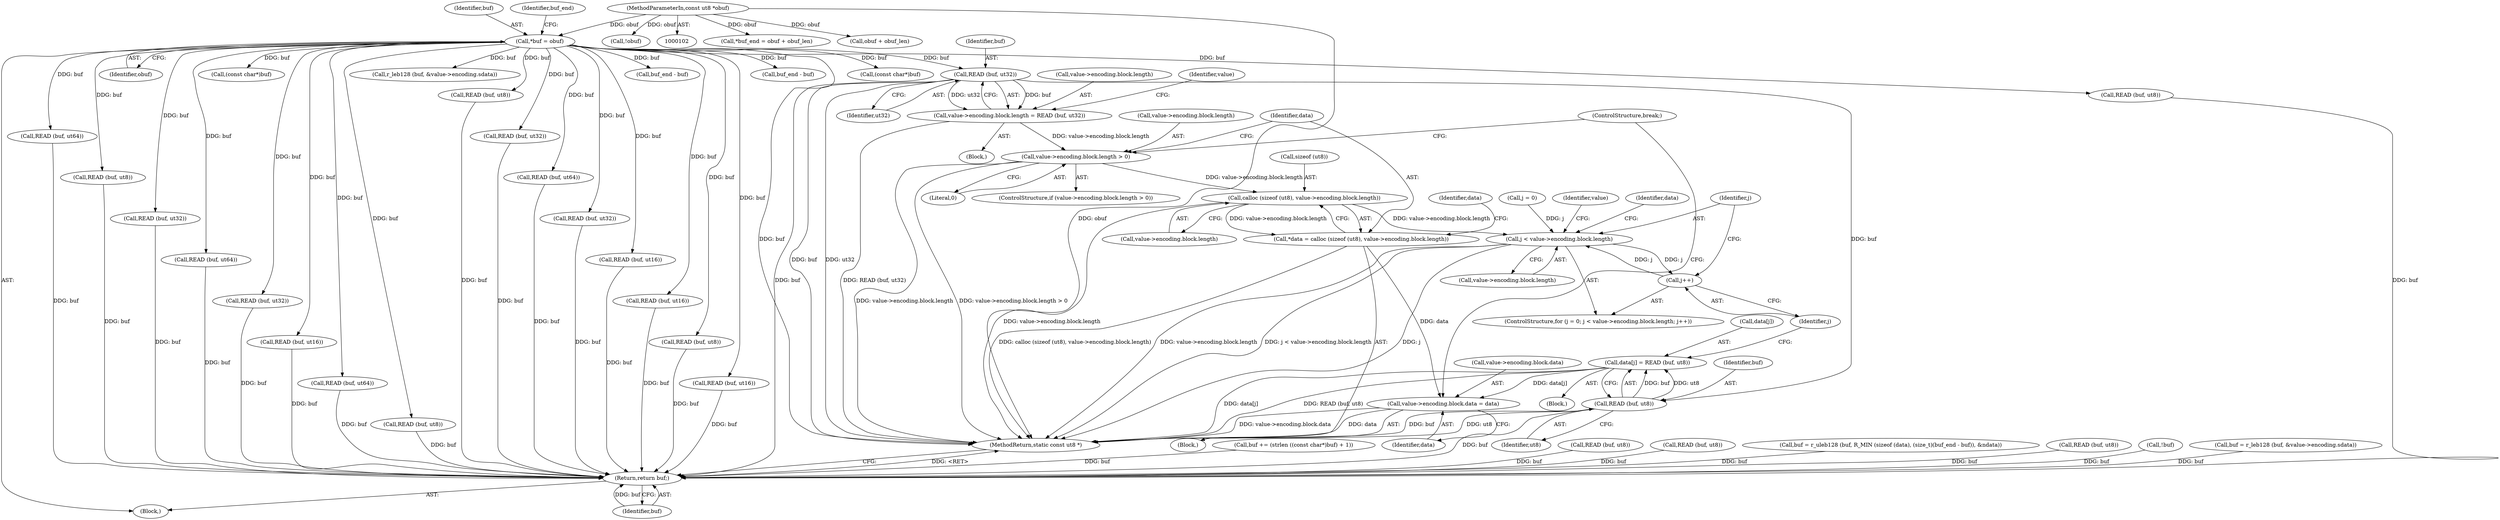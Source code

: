 digraph "0_radare2_2ca9ab45891b6ae8e32b6c28c81eebca059cbe5d_0@pointer" {
"1000328" [label="(Call,READ (buf, ut32))"];
"1000112" [label="(Call,*buf = obuf)"];
"1000103" [label="(MethodParameterIn,const ut8 *obuf)"];
"1000320" [label="(Call,value->encoding.block.length = READ (buf, ut32))"];
"1000332" [label="(Call,value->encoding.block.length > 0)"];
"1000345" [label="(Call,calloc (sizeof (ut8), value->encoding.block.length))"];
"1000343" [label="(Call,*data = calloc (sizeof (ut8), value->encoding.block.length))"];
"1000381" [label="(Call,value->encoding.block.data = data)"];
"1000362" [label="(Call,j < value->encoding.block.length)"];
"1000371" [label="(Call,j++)"];
"1000378" [label="(Call,READ (buf, ut8))"];
"1000374" [label="(Call,data[j] = READ (buf, ut8))"];
"1000812" [label="(Return,return buf;)"];
"1000346" [label="(Call,sizeof (ut8))"];
"1000389" [label="(Identifier,data)"];
"1000441" [label="(Call,buf += (strlen ((const char*)buf) + 1))"];
"1000381" [label="(Call,value->encoding.block.data = data)"];
"1000343" [label="(Call,*data = calloc (sizeof (ut8), value->encoding.block.length))"];
"1000596" [label="(Call,READ (buf, ut8))"];
"1000112" [label="(Call,*buf = obuf)"];
"1000328" [label="(Call,READ (buf, ut32))"];
"1000445" [label="(Call,(const char*)buf)"];
"1000749" [label="(Call,READ (buf, ut8))"];
"1000782" [label="(Call,READ (buf, ut64))"];
"1000345" [label="(Call,calloc (sizeof (ut8), value->encoding.block.length))"];
"1000380" [label="(Identifier,ut8)"];
"1000373" [label="(Block,)"];
"1000113" [label="(Identifier,buf)"];
"1000116" [label="(Call,*buf_end = obuf + obuf_len)"];
"1000525" [label="(Call,READ (buf, ut8))"];
"1000114" [label="(Identifier,obuf)"];
"1000321" [label="(Call,value->encoding.block.length)"];
"1000200" [label="(Call,READ (buf, ut8))"];
"1000222" [label="(Call,READ (buf, ut32))"];
"1000329" [label="(Identifier,buf)"];
"1000332" [label="(Call,value->encoding.block.length > 0)"];
"1000437" [label="(Call,(const char*)buf)"];
"1000693" [label="(Call,buf = r_uleb128 (buf, R_MIN (sizeof (data), (size_t)(buf_end - buf)), &ndata))"];
"1000118" [label="(Call,obuf + obuf_len)"];
"1000233" [label="(Call,READ (buf, ut64))"];
"1000375" [label="(Call,data[j])"];
"1000363" [label="(Identifier,j)"];
"1000632" [label="(Call,READ (buf, ut32))"];
"1000336" [label="(Identifier,value)"];
"1000385" [label="(Identifier,value)"];
"1000398" [label="(Call,READ (buf, ut16))"];
"1000133" [label="(Call,!obuf)"];
"1000344" [label="(Identifier,data)"];
"1000348" [label="(Call,value->encoding.block.length)"];
"1000364" [label="(Call,value->encoding.block.length)"];
"1000103" [label="(MethodParameterIn,const ut8 *obuf)"];
"1000186" [label="(Block,)"];
"1000315" [label="(Call,READ (buf, ut8))"];
"1000110" [label="(Block,)"];
"1000614" [label="(Call,r_leb128 (buf, &value->encoding.sdata))"];
"1000330" [label="(Identifier,ut32)"];
"1000738" [label="(Call,READ (buf, ut64))"];
"1000331" [label="(ControlStructure,if (value->encoding.block.length > 0))"];
"1000362" [label="(Call,j < value->encoding.block.length)"];
"1000379" [label="(Identifier,buf)"];
"1000374" [label="(Call,data[j] = READ (buf, ut8))"];
"1000372" [label="(Identifier,j)"];
"1000814" [label="(MethodReturn,static const ut8 *)"];
"1000376" [label="(Identifier,data)"];
"1000358" [label="(ControlStructure,for (j = 0; j < value->encoding.block.length; j++))"];
"1000607" [label="(Call,READ (buf, ut8))"];
"1000538" [label="(Call,READ (buf, ut8))"];
"1000371" [label="(Call,j++)"];
"1000340" [label="(Literal,0)"];
"1000467" [label="(Call,!buf)"];
"1000612" [label="(Call,buf = r_leb128 (buf, &value->encoding.sdata))"];
"1000771" [label="(Call,READ (buf, ut32))"];
"1000455" [label="(Call,buf_end - buf)"];
"1000420" [label="(Call,READ (buf, ut64))"];
"1000341" [label="(Block,)"];
"1000359" [label="(Call,j = 0)"];
"1000813" [label="(Identifier,buf)"];
"1000382" [label="(Call,value->encoding.block.data)"];
"1000378" [label="(Call,READ (buf, ut8))"];
"1000812" [label="(Return,return buf;)"];
"1000409" [label="(Call,READ (buf, ut32))"];
"1000760" [label="(Call,READ (buf, ut16))"];
"1000320" [label="(Call,value->encoding.block.length = READ (buf, ut32))"];
"1000333" [label="(Call,value->encoding.block.length)"];
"1000117" [label="(Identifier,buf_end)"];
"1000702" [label="(Call,buf_end - buf)"];
"1000390" [label="(ControlStructure,break;)"];
"1000356" [label="(Identifier,data)"];
"1000257" [label="(Call,READ (buf, ut16))"];
"1000793" [label="(Call,READ (buf, ut8))"];
"1000211" [label="(Call,READ (buf, ut16))"];
"1000328" -> "1000320"  [label="AST: "];
"1000328" -> "1000330"  [label="CFG: "];
"1000329" -> "1000328"  [label="AST: "];
"1000330" -> "1000328"  [label="AST: "];
"1000320" -> "1000328"  [label="CFG: "];
"1000328" -> "1000814"  [label="DDG: buf"];
"1000328" -> "1000814"  [label="DDG: ut32"];
"1000328" -> "1000320"  [label="DDG: buf"];
"1000328" -> "1000320"  [label="DDG: ut32"];
"1000112" -> "1000328"  [label="DDG: buf"];
"1000328" -> "1000378"  [label="DDG: buf"];
"1000328" -> "1000812"  [label="DDG: buf"];
"1000112" -> "1000110"  [label="AST: "];
"1000112" -> "1000114"  [label="CFG: "];
"1000113" -> "1000112"  [label="AST: "];
"1000114" -> "1000112"  [label="AST: "];
"1000117" -> "1000112"  [label="CFG: "];
"1000112" -> "1000814"  [label="DDG: buf"];
"1000103" -> "1000112"  [label="DDG: obuf"];
"1000112" -> "1000200"  [label="DDG: buf"];
"1000112" -> "1000211"  [label="DDG: buf"];
"1000112" -> "1000222"  [label="DDG: buf"];
"1000112" -> "1000233"  [label="DDG: buf"];
"1000112" -> "1000257"  [label="DDG: buf"];
"1000112" -> "1000398"  [label="DDG: buf"];
"1000112" -> "1000409"  [label="DDG: buf"];
"1000112" -> "1000420"  [label="DDG: buf"];
"1000112" -> "1000437"  [label="DDG: buf"];
"1000112" -> "1000445"  [label="DDG: buf"];
"1000112" -> "1000455"  [label="DDG: buf"];
"1000112" -> "1000538"  [label="DDG: buf"];
"1000112" -> "1000607"  [label="DDG: buf"];
"1000112" -> "1000614"  [label="DDG: buf"];
"1000112" -> "1000632"  [label="DDG: buf"];
"1000112" -> "1000702"  [label="DDG: buf"];
"1000112" -> "1000738"  [label="DDG: buf"];
"1000112" -> "1000749"  [label="DDG: buf"];
"1000112" -> "1000760"  [label="DDG: buf"];
"1000112" -> "1000771"  [label="DDG: buf"];
"1000112" -> "1000782"  [label="DDG: buf"];
"1000112" -> "1000793"  [label="DDG: buf"];
"1000103" -> "1000102"  [label="AST: "];
"1000103" -> "1000814"  [label="DDG: obuf"];
"1000103" -> "1000116"  [label="DDG: obuf"];
"1000103" -> "1000118"  [label="DDG: obuf"];
"1000103" -> "1000133"  [label="DDG: obuf"];
"1000320" -> "1000186"  [label="AST: "];
"1000321" -> "1000320"  [label="AST: "];
"1000336" -> "1000320"  [label="CFG: "];
"1000320" -> "1000814"  [label="DDG: READ (buf, ut32)"];
"1000320" -> "1000332"  [label="DDG: value->encoding.block.length"];
"1000332" -> "1000331"  [label="AST: "];
"1000332" -> "1000340"  [label="CFG: "];
"1000333" -> "1000332"  [label="AST: "];
"1000340" -> "1000332"  [label="AST: "];
"1000344" -> "1000332"  [label="CFG: "];
"1000390" -> "1000332"  [label="CFG: "];
"1000332" -> "1000814"  [label="DDG: value->encoding.block.length"];
"1000332" -> "1000814"  [label="DDG: value->encoding.block.length > 0"];
"1000332" -> "1000345"  [label="DDG: value->encoding.block.length"];
"1000345" -> "1000343"  [label="AST: "];
"1000345" -> "1000348"  [label="CFG: "];
"1000346" -> "1000345"  [label="AST: "];
"1000348" -> "1000345"  [label="AST: "];
"1000343" -> "1000345"  [label="CFG: "];
"1000345" -> "1000814"  [label="DDG: value->encoding.block.length"];
"1000345" -> "1000343"  [label="DDG: value->encoding.block.length"];
"1000345" -> "1000362"  [label="DDG: value->encoding.block.length"];
"1000343" -> "1000341"  [label="AST: "];
"1000344" -> "1000343"  [label="AST: "];
"1000356" -> "1000343"  [label="CFG: "];
"1000343" -> "1000814"  [label="DDG: calloc (sizeof (ut8), value->encoding.block.length)"];
"1000343" -> "1000381"  [label="DDG: data"];
"1000381" -> "1000341"  [label="AST: "];
"1000381" -> "1000389"  [label="CFG: "];
"1000382" -> "1000381"  [label="AST: "];
"1000389" -> "1000381"  [label="AST: "];
"1000390" -> "1000381"  [label="CFG: "];
"1000381" -> "1000814"  [label="DDG: data"];
"1000381" -> "1000814"  [label="DDG: value->encoding.block.data"];
"1000374" -> "1000381"  [label="DDG: data[j]"];
"1000362" -> "1000358"  [label="AST: "];
"1000362" -> "1000364"  [label="CFG: "];
"1000363" -> "1000362"  [label="AST: "];
"1000364" -> "1000362"  [label="AST: "];
"1000376" -> "1000362"  [label="CFG: "];
"1000385" -> "1000362"  [label="CFG: "];
"1000362" -> "1000814"  [label="DDG: value->encoding.block.length"];
"1000362" -> "1000814"  [label="DDG: j < value->encoding.block.length"];
"1000362" -> "1000814"  [label="DDG: j"];
"1000359" -> "1000362"  [label="DDG: j"];
"1000371" -> "1000362"  [label="DDG: j"];
"1000362" -> "1000371"  [label="DDG: j"];
"1000371" -> "1000358"  [label="AST: "];
"1000371" -> "1000372"  [label="CFG: "];
"1000372" -> "1000371"  [label="AST: "];
"1000363" -> "1000371"  [label="CFG: "];
"1000378" -> "1000374"  [label="AST: "];
"1000378" -> "1000380"  [label="CFG: "];
"1000379" -> "1000378"  [label="AST: "];
"1000380" -> "1000378"  [label="AST: "];
"1000374" -> "1000378"  [label="CFG: "];
"1000378" -> "1000814"  [label="DDG: ut8"];
"1000378" -> "1000814"  [label="DDG: buf"];
"1000378" -> "1000374"  [label="DDG: buf"];
"1000378" -> "1000374"  [label="DDG: ut8"];
"1000378" -> "1000812"  [label="DDG: buf"];
"1000374" -> "1000373"  [label="AST: "];
"1000375" -> "1000374"  [label="AST: "];
"1000372" -> "1000374"  [label="CFG: "];
"1000374" -> "1000814"  [label="DDG: data[j]"];
"1000374" -> "1000814"  [label="DDG: READ (buf, ut8)"];
"1000812" -> "1000110"  [label="AST: "];
"1000812" -> "1000813"  [label="CFG: "];
"1000813" -> "1000812"  [label="AST: "];
"1000814" -> "1000812"  [label="CFG: "];
"1000812" -> "1000814"  [label="DDG: <RET>"];
"1000813" -> "1000812"  [label="DDG: buf"];
"1000441" -> "1000812"  [label="DDG: buf"];
"1000200" -> "1000812"  [label="DDG: buf"];
"1000222" -> "1000812"  [label="DDG: buf"];
"1000612" -> "1000812"  [label="DDG: buf"];
"1000632" -> "1000812"  [label="DDG: buf"];
"1000749" -> "1000812"  [label="DDG: buf"];
"1000607" -> "1000812"  [label="DDG: buf"];
"1000257" -> "1000812"  [label="DDG: buf"];
"1000525" -> "1000812"  [label="DDG: buf"];
"1000409" -> "1000812"  [label="DDG: buf"];
"1000211" -> "1000812"  [label="DDG: buf"];
"1000693" -> "1000812"  [label="DDG: buf"];
"1000760" -> "1000812"  [label="DDG: buf"];
"1000771" -> "1000812"  [label="DDG: buf"];
"1000398" -> "1000812"  [label="DDG: buf"];
"1000782" -> "1000812"  [label="DDG: buf"];
"1000596" -> "1000812"  [label="DDG: buf"];
"1000467" -> "1000812"  [label="DDG: buf"];
"1000315" -> "1000812"  [label="DDG: buf"];
"1000738" -> "1000812"  [label="DDG: buf"];
"1000793" -> "1000812"  [label="DDG: buf"];
"1000233" -> "1000812"  [label="DDG: buf"];
"1000420" -> "1000812"  [label="DDG: buf"];
"1000538" -> "1000812"  [label="DDG: buf"];
}
